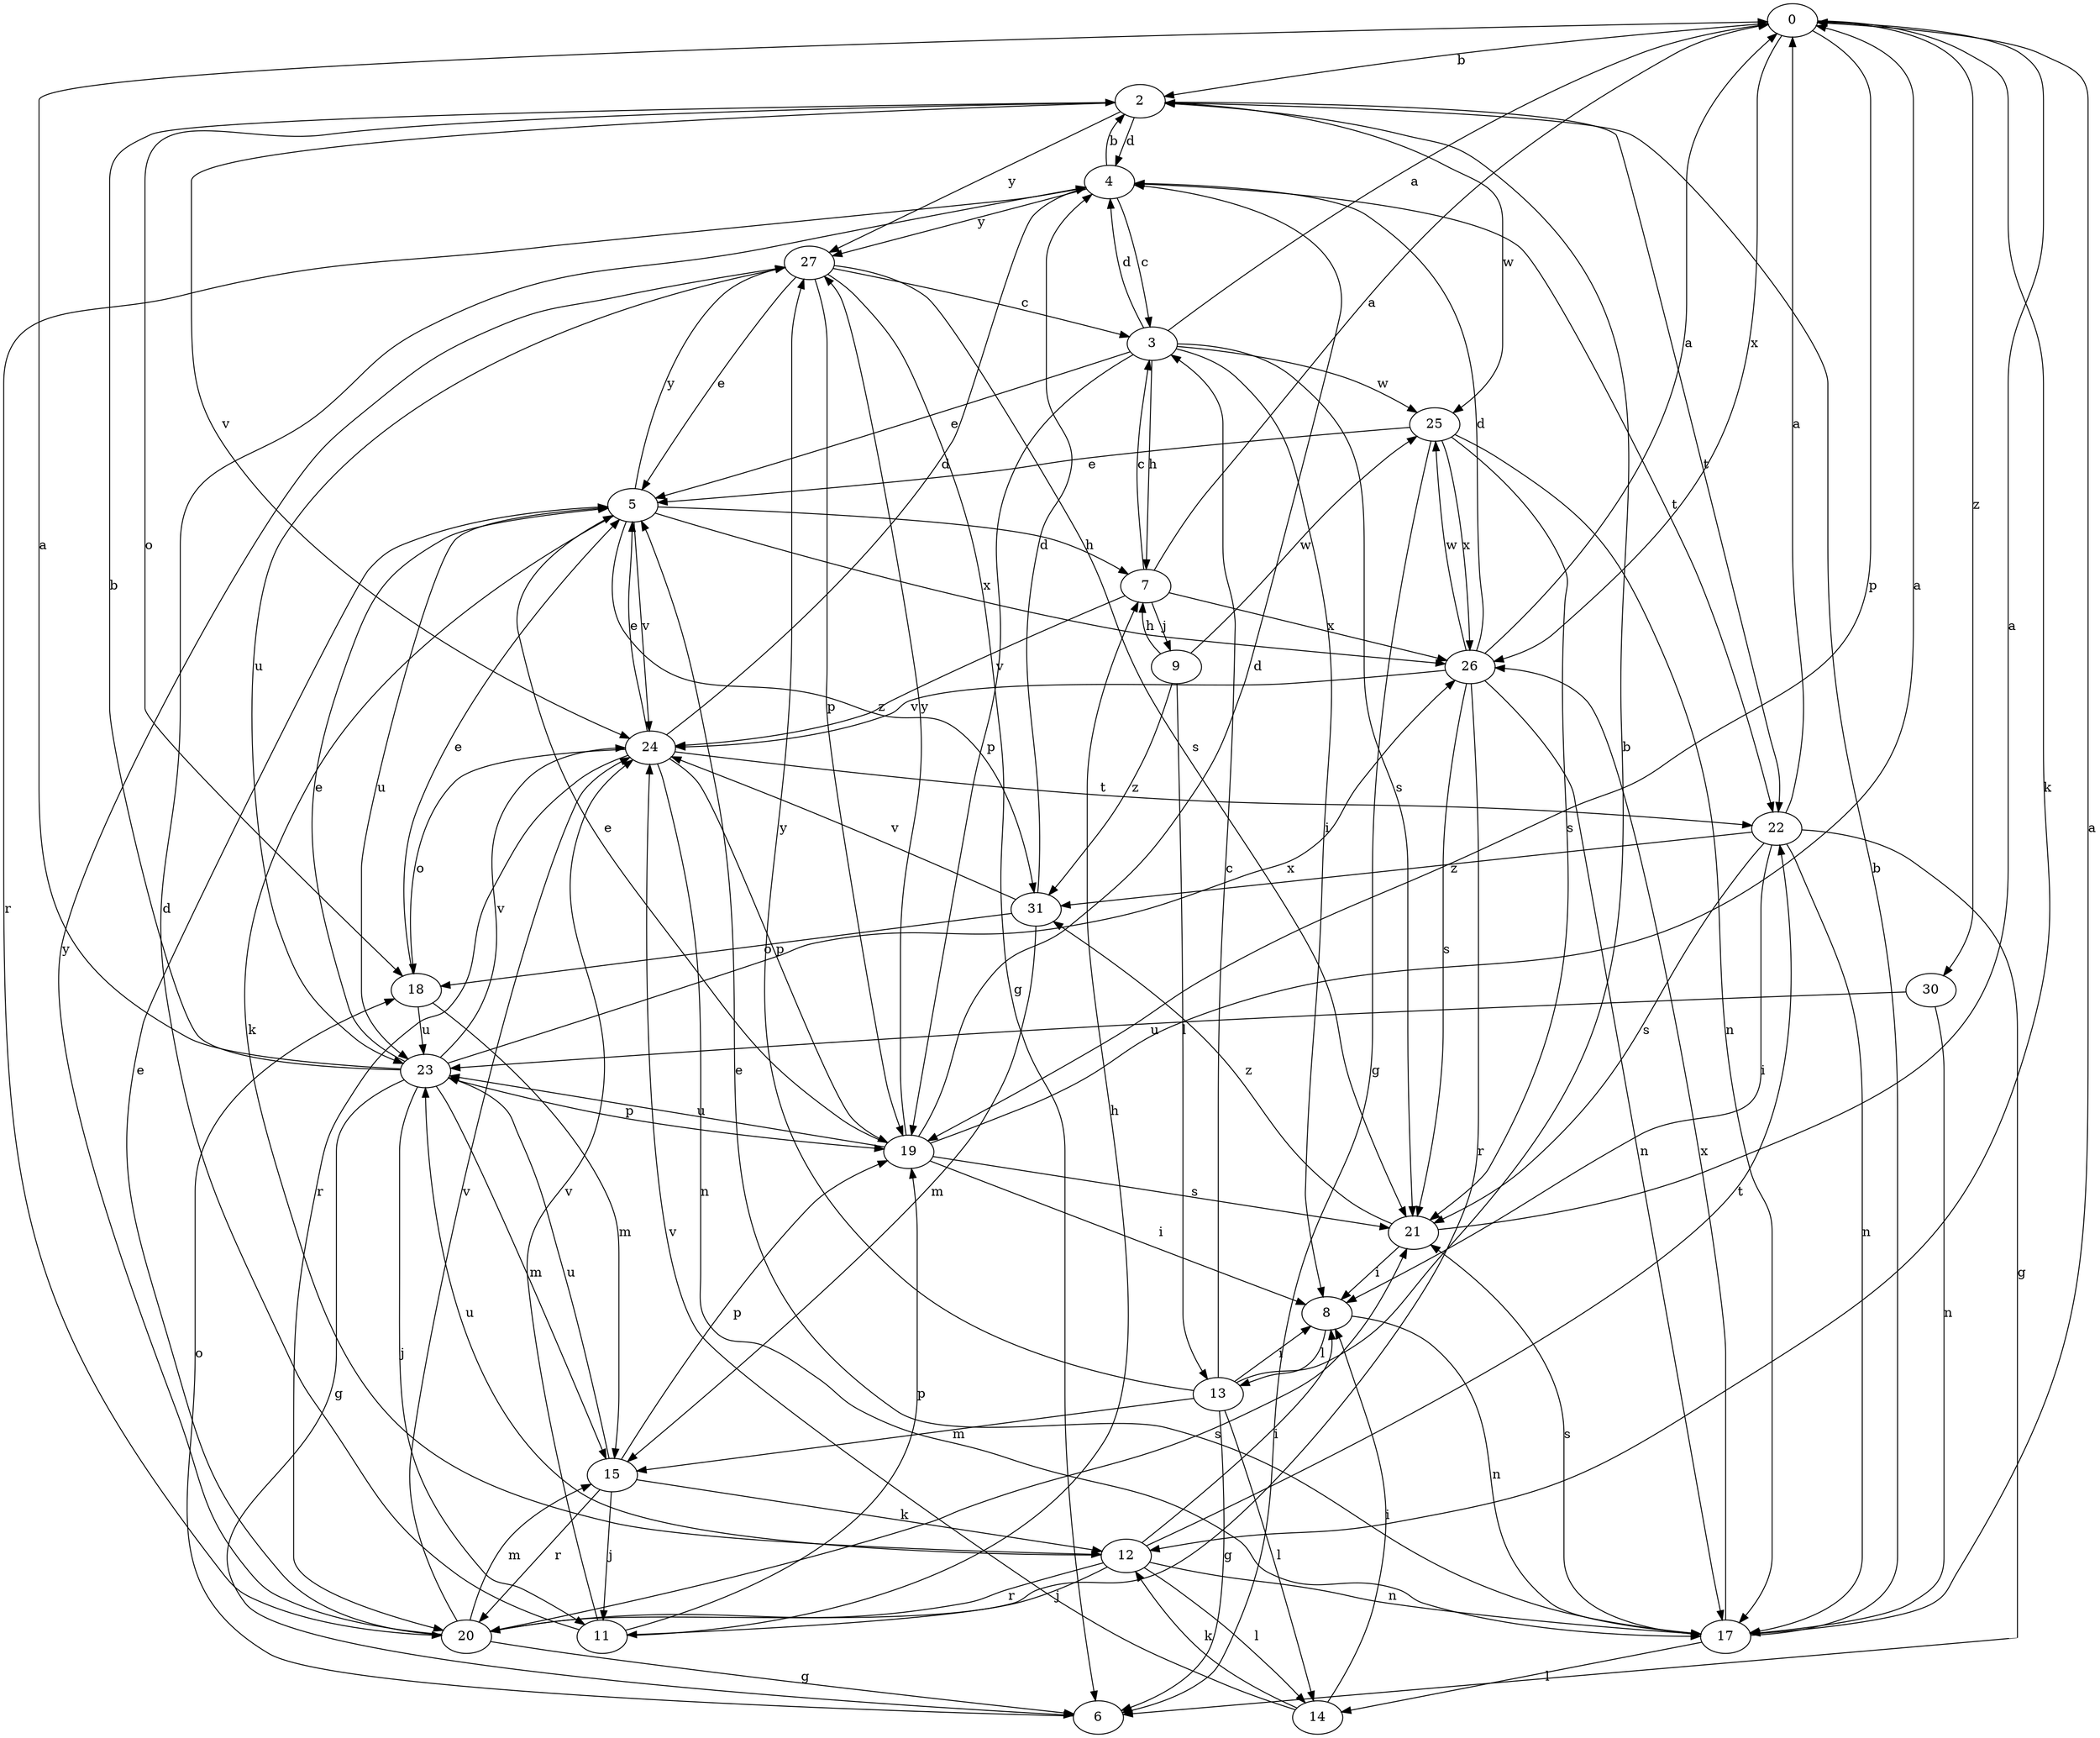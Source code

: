 strict digraph  {
0;
2;
3;
4;
5;
6;
7;
8;
9;
11;
12;
13;
14;
15;
17;
18;
19;
20;
21;
22;
23;
24;
25;
26;
27;
30;
31;
0 -> 2  [label=b];
0 -> 12  [label=k];
0 -> 19  [label=p];
0 -> 26  [label=x];
0 -> 30  [label=z];
2 -> 4  [label=d];
2 -> 18  [label=o];
2 -> 22  [label=t];
2 -> 24  [label=v];
2 -> 25  [label=w];
2 -> 27  [label=y];
3 -> 0  [label=a];
3 -> 4  [label=d];
3 -> 5  [label=e];
3 -> 7  [label=h];
3 -> 8  [label=i];
3 -> 19  [label=p];
3 -> 21  [label=s];
3 -> 25  [label=w];
4 -> 2  [label=b];
4 -> 3  [label=c];
4 -> 20  [label=r];
4 -> 22  [label=t];
4 -> 27  [label=y];
5 -> 7  [label=h];
5 -> 12  [label=k];
5 -> 23  [label=u];
5 -> 24  [label=v];
5 -> 26  [label=x];
5 -> 27  [label=y];
5 -> 31  [label=z];
6 -> 18  [label=o];
7 -> 0  [label=a];
7 -> 3  [label=c];
7 -> 9  [label=j];
7 -> 24  [label=v];
7 -> 26  [label=x];
8 -> 13  [label=l];
8 -> 17  [label=n];
9 -> 7  [label=h];
9 -> 13  [label=l];
9 -> 25  [label=w];
9 -> 31  [label=z];
11 -> 4  [label=d];
11 -> 7  [label=h];
11 -> 19  [label=p];
11 -> 24  [label=v];
12 -> 8  [label=i];
12 -> 11  [label=j];
12 -> 14  [label=l];
12 -> 17  [label=n];
12 -> 20  [label=r];
12 -> 22  [label=t];
12 -> 23  [label=u];
13 -> 2  [label=b];
13 -> 3  [label=c];
13 -> 6  [label=g];
13 -> 8  [label=i];
13 -> 14  [label=l];
13 -> 15  [label=m];
13 -> 27  [label=y];
14 -> 8  [label=i];
14 -> 12  [label=k];
14 -> 24  [label=v];
15 -> 11  [label=j];
15 -> 12  [label=k];
15 -> 19  [label=p];
15 -> 20  [label=r];
15 -> 23  [label=u];
17 -> 0  [label=a];
17 -> 2  [label=b];
17 -> 5  [label=e];
17 -> 14  [label=l];
17 -> 21  [label=s];
17 -> 26  [label=x];
18 -> 5  [label=e];
18 -> 15  [label=m];
18 -> 23  [label=u];
19 -> 0  [label=a];
19 -> 4  [label=d];
19 -> 5  [label=e];
19 -> 8  [label=i];
19 -> 21  [label=s];
19 -> 23  [label=u];
19 -> 27  [label=y];
20 -> 5  [label=e];
20 -> 6  [label=g];
20 -> 15  [label=m];
20 -> 21  [label=s];
20 -> 24  [label=v];
20 -> 27  [label=y];
21 -> 0  [label=a];
21 -> 8  [label=i];
21 -> 31  [label=z];
22 -> 0  [label=a];
22 -> 6  [label=g];
22 -> 8  [label=i];
22 -> 17  [label=n];
22 -> 21  [label=s];
22 -> 31  [label=z];
23 -> 0  [label=a];
23 -> 2  [label=b];
23 -> 5  [label=e];
23 -> 6  [label=g];
23 -> 11  [label=j];
23 -> 15  [label=m];
23 -> 19  [label=p];
23 -> 24  [label=v];
23 -> 26  [label=x];
24 -> 4  [label=d];
24 -> 5  [label=e];
24 -> 17  [label=n];
24 -> 18  [label=o];
24 -> 19  [label=p];
24 -> 20  [label=r];
24 -> 22  [label=t];
25 -> 5  [label=e];
25 -> 6  [label=g];
25 -> 17  [label=n];
25 -> 21  [label=s];
25 -> 26  [label=x];
26 -> 0  [label=a];
26 -> 4  [label=d];
26 -> 17  [label=n];
26 -> 20  [label=r];
26 -> 21  [label=s];
26 -> 24  [label=v];
26 -> 25  [label=w];
27 -> 3  [label=c];
27 -> 5  [label=e];
27 -> 6  [label=g];
27 -> 19  [label=p];
27 -> 21  [label=s];
27 -> 23  [label=u];
30 -> 17  [label=n];
30 -> 23  [label=u];
31 -> 4  [label=d];
31 -> 15  [label=m];
31 -> 18  [label=o];
31 -> 24  [label=v];
}
